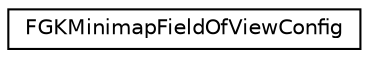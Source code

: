 digraph "Graphical Class Hierarchy"
{
 // LATEX_PDF_SIZE
  edge [fontname="Helvetica",fontsize="10",labelfontname="Helvetica",labelfontsize="10"];
  node [fontname="Helvetica",fontsize="10",shape=record];
  rankdir="LR";
  Node0 [label="FGKMinimapFieldOfViewConfig",height=0.2,width=0.4,color="black", fillcolor="white", style="filled",URL="$structFGKMinimapFieldOfViewConfig.html",tooltip=" "];
}

